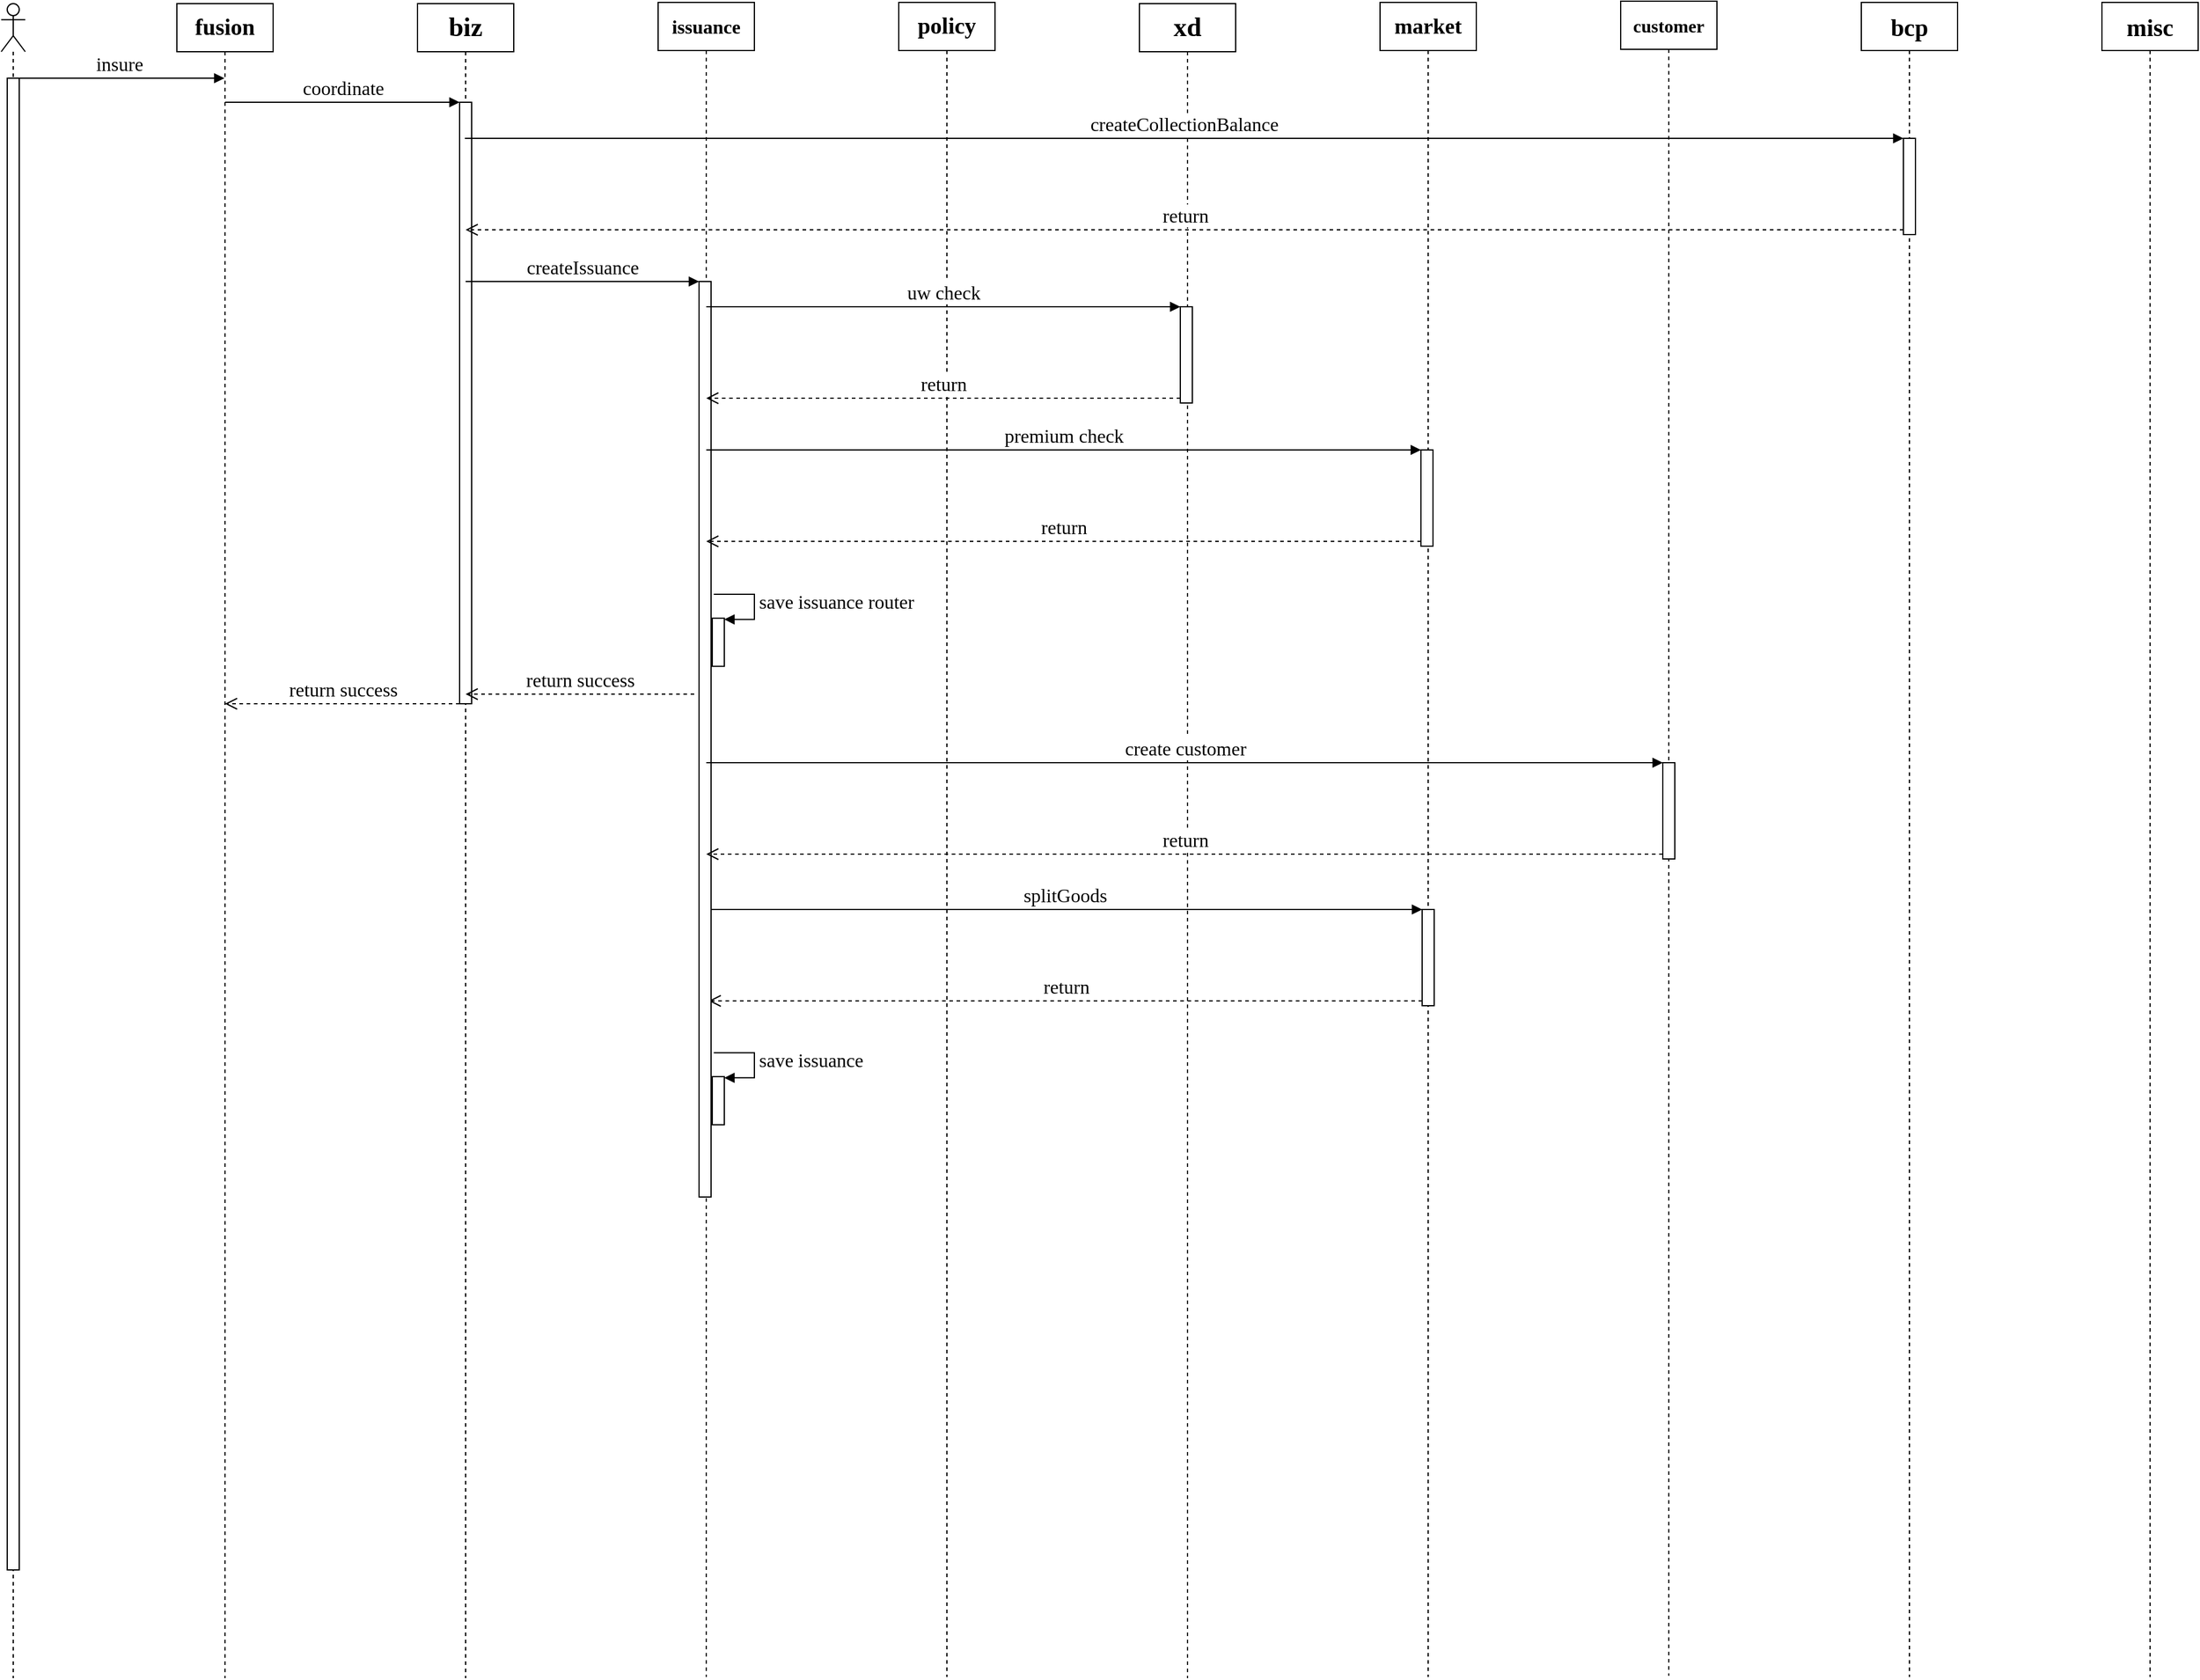 <mxfile version="20.5.3" type="embed"><diagram name="Page-1" id="c7558073-3199-34d8-9f00-42111426c3f3"><mxGraphModel dx="1622" dy="1014" grid="1" gridSize="10" guides="1" tooltips="1" connect="1" arrows="1" fold="1" page="1" pageScale="1" pageWidth="826" pageHeight="1169" background="none" math="0" shadow="0"><root><mxCell id="0"/><mxCell id="1" parent="0"/><mxCell id="127" value="fusion" style="shape=umlLifeline;perimeter=lifelinePerimeter;whiteSpace=wrap;html=1;container=1;collapsible=0;recursiveResize=0;outlineConnect=0;fontFamily=Lucida Console;fontSize=19;fontStyle=1" vertex="1" parent="1"><mxGeometry x="200" y="98" width="80" height="1392" as="geometry"/></mxCell><mxCell id="129" value="" style="shape=umlLifeline;participant=umlActor;perimeter=lifelinePerimeter;whiteSpace=wrap;html=1;container=1;collapsible=0;recursiveResize=0;verticalAlign=top;spacingTop=36;outlineConnect=0;fontSize=20;" vertex="1" parent="1"><mxGeometry x="54" y="98" width="20" height="1392" as="geometry"/></mxCell><mxCell id="150" value="insure" style="html=1;verticalAlign=bottom;endArrow=block;rounded=0;fontFamily=Lucida Console;fontSize=16;" edge="1" parent="129" target="127"><mxGeometry width="80" relative="1" as="geometry"><mxPoint x="10" y="62" as="sourcePoint"/><mxPoint x="90" y="62" as="targetPoint"/></mxGeometry></mxCell><mxCell id="133" value="" style="html=1;points=[];perimeter=orthogonalPerimeter;" vertex="1" parent="1"><mxGeometry x="59" y="160" width="10" height="1240" as="geometry"/></mxCell><mxCell id="134" value="issuance" style="shape=umlLifeline;perimeter=lifelinePerimeter;whiteSpace=wrap;html=1;container=1;collapsible=0;recursiveResize=0;outlineConnect=0;fontFamily=Lucida Console;fontSize=16;fontStyle=1" vertex="1" parent="1"><mxGeometry x="600" y="97" width="80" height="1392" as="geometry"/></mxCell><mxCell id="205" value="" style="html=1;points=[];perimeter=orthogonalPerimeter;fontFamily=Lucida Console;fontSize=16;" vertex="1" parent="134"><mxGeometry x="45" y="892.94" width="10" height="40" as="geometry"/></mxCell><mxCell id="206" value="save issuance" style="edgeStyle=orthogonalEdgeStyle;html=1;align=left;spacingLeft=2;endArrow=block;rounded=0;entryX=1;entryY=0;fontFamily=Lucida Console;fontSize=16;exitX=1.224;exitY=0.293;exitDx=0;exitDy=0;exitPerimeter=0;" edge="1" parent="134"><mxGeometry relative="1" as="geometry"><mxPoint x="46.24" y="873.073" as="sourcePoint"/><Array as="points"><mxPoint x="80" y="872.94"/><mxPoint x="80" y="893.94"/></Array><mxPoint x="55" y="893.94" as="targetPoint"/></mxGeometry></mxCell><mxCell id="135" value="policy" style="shape=umlLifeline;perimeter=lifelinePerimeter;whiteSpace=wrap;html=1;container=1;collapsible=0;recursiveResize=0;outlineConnect=0;fontFamily=Lucida Console;fontSize=19;fontStyle=1" vertex="1" parent="1"><mxGeometry x="800" y="97" width="80" height="1392" as="geometry"/></mxCell><mxCell id="136" value="market" style="shape=umlLifeline;perimeter=lifelinePerimeter;whiteSpace=wrap;html=1;container=1;collapsible=0;recursiveResize=0;outlineConnect=0;fontFamily=Lucida Console;fontSize=18;fontStyle=1" vertex="1" parent="1"><mxGeometry x="1200" y="97" width="80" height="1392" as="geometry"/></mxCell><mxCell id="182" value="" style="html=1;points=[];perimeter=orthogonalPerimeter;fontFamily=Lucida Console;fontSize=16;" vertex="1" parent="136"><mxGeometry x="35" y="754" width="10" height="80" as="geometry"/></mxCell><mxCell id="196" value="" style="html=1;points=[];perimeter=orthogonalPerimeter;fontFamily=Lucida Console;fontSize=16;" vertex="1" parent="136"><mxGeometry x="34" y="372" width="10" height="80" as="geometry"/></mxCell><mxCell id="137" value="customer" style="shape=umlLifeline;perimeter=lifelinePerimeter;whiteSpace=wrap;html=1;container=1;collapsible=0;recursiveResize=0;outlineConnect=0;fontFamily=Lucida Console;fontSize=15;fontStyle=1" vertex="1" parent="1"><mxGeometry x="1400" y="96" width="80" height="1392" as="geometry"/></mxCell><mxCell id="138" value="bcp" style="shape=umlLifeline;perimeter=lifelinePerimeter;whiteSpace=wrap;html=1;container=1;collapsible=0;recursiveResize=0;outlineConnect=0;fontFamily=Lucida Console;fontSize=20;fontStyle=1" vertex="1" parent="1"><mxGeometry x="1600" y="97" width="80" height="1392" as="geometry"/></mxCell><mxCell id="187" value="" style="html=1;points=[];perimeter=orthogonalPerimeter;fontFamily=Lucida Console;fontSize=16;" vertex="1" parent="138"><mxGeometry x="35" y="113" width="10" height="80" as="geometry"/></mxCell><mxCell id="139" value="misc" style="shape=umlLifeline;perimeter=lifelinePerimeter;whiteSpace=wrap;html=1;container=1;collapsible=0;recursiveResize=0;outlineConnect=0;fontFamily=Lucida Console;fontSize=20;fontStyle=1" vertex="1" parent="1"><mxGeometry x="1800" y="97" width="80" height="1392" as="geometry"/></mxCell><mxCell id="143" value="biz" style="shape=umlLifeline;perimeter=lifelinePerimeter;whiteSpace=wrap;html=1;container=1;collapsible=0;recursiveResize=0;outlineConnect=0;fontFamily=Lucida Console;fontSize=22;fontStyle=1" vertex="1" parent="1"><mxGeometry x="400" y="98" width="80" height="1392" as="geometry"/></mxCell><mxCell id="202" value="" style="html=1;points=[];perimeter=orthogonalPerimeter;fontFamily=Lucida Console;fontSize=16;" vertex="1" parent="143"><mxGeometry x="35" y="82" width="10" height="500" as="geometry"/></mxCell><mxCell id="204" value="return success" style="html=1;verticalAlign=bottom;endArrow=open;dashed=1;endSize=8;exitX=0;exitY=0.95;rounded=0;fontFamily=Lucida Console;fontSize=16;" edge="1" parent="143" target="127"><mxGeometry relative="1" as="geometry"><mxPoint x="-114.676" y="582.0" as="targetPoint"/><mxPoint x="35" y="582.0" as="sourcePoint"/></mxGeometry></mxCell><mxCell id="167" value="return success" style="html=1;verticalAlign=bottom;endArrow=open;dashed=1;endSize=8;rounded=0;fontFamily=Lucida Console;fontSize=16;" edge="1" parent="143"><mxGeometry relative="1" as="geometry"><mxPoint x="230" y="574" as="sourcePoint"/><mxPoint x="40" y="574" as="targetPoint"/></mxGeometry></mxCell><mxCell id="154" value="xd" style="shape=umlLifeline;perimeter=lifelinePerimeter;whiteSpace=wrap;html=1;container=1;collapsible=0;recursiveResize=0;outlineConnect=0;fontFamily=Lucida Console;fontStyle=1;fontSize=22;" vertex="1" parent="1"><mxGeometry x="1000" y="98" width="80" height="1392" as="geometry"/></mxCell><mxCell id="183" value="splitGoods" style="html=1;verticalAlign=bottom;endArrow=block;entryX=0;entryY=0;rounded=0;fontFamily=Lucida Console;fontSize=16;" edge="1" target="182" parent="1"><mxGeometry relative="1" as="geometry"><mxPoint x="641.324" y="851" as="sourcePoint"/></mxGeometry></mxCell><mxCell id="184" value="return" style="html=1;verticalAlign=bottom;endArrow=open;dashed=1;endSize=8;exitX=0;exitY=0.95;rounded=0;fontFamily=Lucida Console;fontSize=16;" edge="1" source="182" parent="1"><mxGeometry relative="1" as="geometry"><mxPoint x="642" y="927" as="targetPoint"/></mxGeometry></mxCell><mxCell id="188" value="createCollectionBalance" style="html=1;verticalAlign=bottom;endArrow=block;entryX=0;entryY=0;rounded=0;fontFamily=Lucida Console;fontSize=16;" edge="1" target="187" parent="1"><mxGeometry relative="1" as="geometry"><mxPoint x="439.324" y="210.0" as="sourcePoint"/></mxGeometry></mxCell><mxCell id="189" value="return" style="html=1;verticalAlign=bottom;endArrow=open;dashed=1;endSize=8;exitX=0;exitY=0.95;rounded=0;fontFamily=Lucida Console;fontSize=16;" edge="1" source="187" parent="1" target="143"><mxGeometry relative="1" as="geometry"><mxPoint x="1565" y="286" as="targetPoint"/></mxGeometry></mxCell><mxCell id="190" value="" style="html=1;points=[];perimeter=orthogonalPerimeter;fontFamily=Lucida Console;fontSize=16;" vertex="1" parent="1"><mxGeometry x="634" y="329" width="10" height="761" as="geometry"/></mxCell><mxCell id="191" value="createIssuance" style="html=1;verticalAlign=bottom;endArrow=block;entryX=0;entryY=0;rounded=0;fontFamily=Lucida Console;fontSize=16;" edge="1" target="190" parent="1" source="143"><mxGeometry relative="1" as="geometry"><mxPoint x="564" y="329" as="sourcePoint"/></mxGeometry></mxCell><mxCell id="193" value="" style="html=1;points=[];perimeter=orthogonalPerimeter;fontFamily=Lucida Console;fontSize=16;" vertex="1" parent="1"><mxGeometry x="1034" y="350" width="10" height="80" as="geometry"/></mxCell><mxCell id="194" value="uw check" style="html=1;verticalAlign=bottom;endArrow=block;entryX=0;entryY=0;rounded=0;fontFamily=Lucida Console;fontSize=16;" edge="1" target="193" parent="1" source="134"><mxGeometry relative="1" as="geometry"><mxPoint x="804" y="350" as="sourcePoint"/></mxGeometry></mxCell><mxCell id="195" value="return" style="html=1;verticalAlign=bottom;endArrow=open;dashed=1;endSize=8;exitX=0;exitY=0.95;rounded=0;fontFamily=Lucida Console;fontSize=16;" edge="1" source="193" parent="1" target="134"><mxGeometry relative="1" as="geometry"><mxPoint x="720" y="426" as="targetPoint"/></mxGeometry></mxCell><mxCell id="197" value="premium check" style="html=1;verticalAlign=bottom;endArrow=block;entryX=0;entryY=0;rounded=0;fontFamily=Lucida Console;fontSize=16;" edge="1" target="196" parent="1" source="134"><mxGeometry relative="1" as="geometry"><mxPoint x="1014" y="469" as="sourcePoint"/></mxGeometry></mxCell><mxCell id="198" value="return" style="html=1;verticalAlign=bottom;endArrow=open;dashed=1;endSize=8;exitX=0;exitY=0.95;rounded=0;fontFamily=Lucida Console;fontSize=16;" edge="1" source="196" parent="1" target="134"><mxGeometry relative="1" as="geometry"><mxPoint x="1164" y="545" as="targetPoint"/></mxGeometry></mxCell><mxCell id="199" value="" style="html=1;points=[];perimeter=orthogonalPerimeter;fontFamily=Lucida Console;fontSize=16;" vertex="1" parent="1"><mxGeometry x="1435" y="729" width="10" height="80" as="geometry"/></mxCell><mxCell id="200" value="create customer" style="html=1;verticalAlign=bottom;endArrow=block;entryX=0;entryY=0;rounded=0;fontFamily=Lucida Console;fontSize=16;" edge="1" target="199" parent="1" source="134"><mxGeometry relative="1" as="geometry"><mxPoint x="714.324" y="729.0" as="sourcePoint"/></mxGeometry></mxCell><mxCell id="201" value="return" style="html=1;verticalAlign=bottom;endArrow=open;dashed=1;endSize=8;exitX=0;exitY=0.95;rounded=0;fontFamily=Lucida Console;fontSize=16;" edge="1" source="199" parent="1" target="134"><mxGeometry relative="1" as="geometry"><mxPoint x="714.324" y="805.0" as="targetPoint"/></mxGeometry></mxCell><mxCell id="203" value="coordinate" style="html=1;verticalAlign=bottom;endArrow=block;entryX=0;entryY=0;rounded=0;fontFamily=Lucida Console;fontSize=16;" edge="1" target="202" parent="1" source="127"><mxGeometry relative="1" as="geometry"><mxPoint x="319" y="754" as="sourcePoint"/></mxGeometry></mxCell><mxCell id="207" value="" style="html=1;points=[];perimeter=orthogonalPerimeter;fontFamily=Lucida Console;fontSize=16;" vertex="1" parent="1"><mxGeometry x="645" y="608.87" width="10" height="40" as="geometry"/></mxCell><mxCell id="208" value="save issuance router" style="edgeStyle=orthogonalEdgeStyle;html=1;align=left;spacingLeft=2;endArrow=block;rounded=0;entryX=1;entryY=0;fontFamily=Lucida Console;fontSize=16;exitX=1.224;exitY=0.293;exitDx=0;exitDy=0;exitPerimeter=0;" edge="1" parent="1"><mxGeometry relative="1" as="geometry"><mxPoint x="646.24" y="589.003" as="sourcePoint"/><Array as="points"><mxPoint x="680" y="588.87"/><mxPoint x="680" y="609.87"/></Array><mxPoint x="655" y="609.87" as="targetPoint"/></mxGeometry></mxCell></root></mxGraphModel></diagram></mxfile>